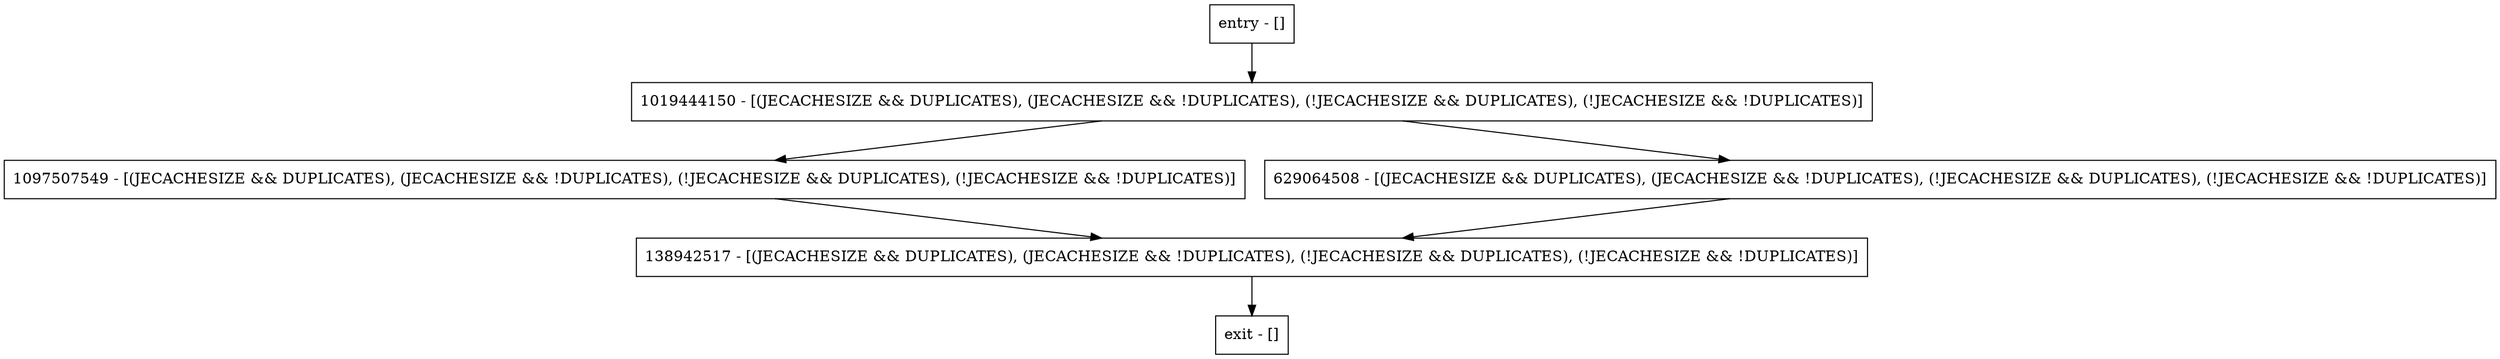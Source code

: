 digraph setAbortExpiration {
node [shape=record];
138942517 [label="138942517 - [(JECACHESIZE && DUPLICATES), (JECACHESIZE && !DUPLICATES), (!JECACHESIZE && DUPLICATES), (!JECACHESIZE && !DUPLICATES)]"];
entry [label="entry - []"];
exit [label="exit - []"];
1097507549 [label="1097507549 - [(JECACHESIZE && DUPLICATES), (JECACHESIZE && !DUPLICATES), (!JECACHESIZE && DUPLICATES), (!JECACHESIZE && !DUPLICATES)]"];
629064508 [label="629064508 - [(JECACHESIZE && DUPLICATES), (JECACHESIZE && !DUPLICATES), (!JECACHESIZE && DUPLICATES), (!JECACHESIZE && !DUPLICATES)]"];
1019444150 [label="1019444150 - [(JECACHESIZE && DUPLICATES), (JECACHESIZE && !DUPLICATES), (!JECACHESIZE && DUPLICATES), (!JECACHESIZE && !DUPLICATES)]"];
entry;
exit;
138942517 -> exit;
entry -> 1019444150;
1097507549 -> 138942517;
629064508 -> 138942517;
1019444150 -> 1097507549;
1019444150 -> 629064508;
}
